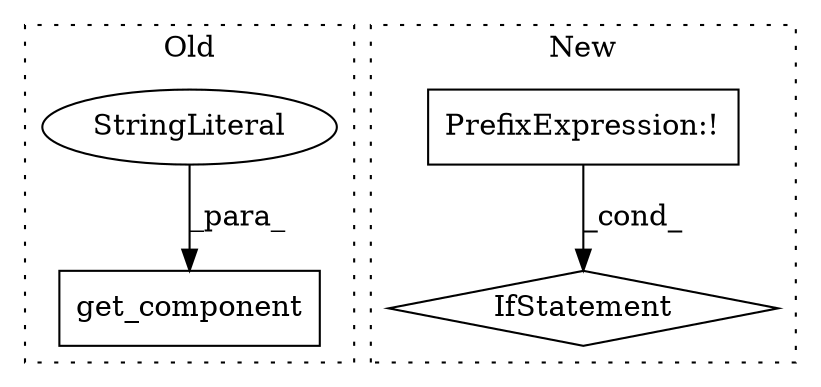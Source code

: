 digraph G {
subgraph cluster0 {
1 [label="get_component" a="32" s="1575,1604" l="14,1" shape="box"];
4 [label="StringLiteral" a="45" s="1589" l="15" shape="ellipse"];
label = "Old";
style="dotted";
}
subgraph cluster1 {
2 [label="IfStatement" a="25" s="1639,1651" l="4,2" shape="diamond"];
3 [label="PrefixExpression:!" a="38" s="1643" l="1" shape="box"];
label = "New";
style="dotted";
}
3 -> 2 [label="_cond_"];
4 -> 1 [label="_para_"];
}